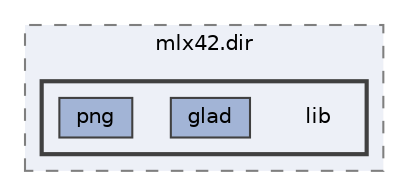 digraph "/home/ssergiu/projects/cub3d/external/MLX42/build/CMakeFiles/mlx42.dir/lib"
{
 // INTERACTIVE_SVG=YES
 // LATEX_PDF_SIZE
  bgcolor="transparent";
  edge [fontname=Helvetica,fontsize=10,labelfontname=Helvetica,labelfontsize=10];
  node [fontname=Helvetica,fontsize=10,shape=box,height=0.2,width=0.4];
  compound=true
  subgraph clusterdir_55feb0de1989172bfc1e358cdb398fda {
    graph [ bgcolor="#edf0f7", pencolor="grey50", label="mlx42.dir", fontname=Helvetica,fontsize=10 style="filled,dashed", URL="dir_55feb0de1989172bfc1e358cdb398fda.html",tooltip=""]
  subgraph clusterdir_9a93e975539534cbe081184baf941be3 {
    graph [ bgcolor="#edf0f7", pencolor="grey25", label="", fontname=Helvetica,fontsize=10 style="filled,bold", URL="dir_9a93e975539534cbe081184baf941be3.html",tooltip=""]
    dir_9a93e975539534cbe081184baf941be3 [shape=plaintext, label="lib"];
  dir_0c30468e3f2825e5cfe604298e60fb97 [label="glad", fillcolor="#a2b4d6", color="grey25", style="filled", URL="dir_0c30468e3f2825e5cfe604298e60fb97.html",tooltip=""];
  dir_fdceb6716eb62b1ef6368f748b552faf [label="png", fillcolor="#a2b4d6", color="grey25", style="filled", URL="dir_fdceb6716eb62b1ef6368f748b552faf.html",tooltip=""];
  }
  }
}
